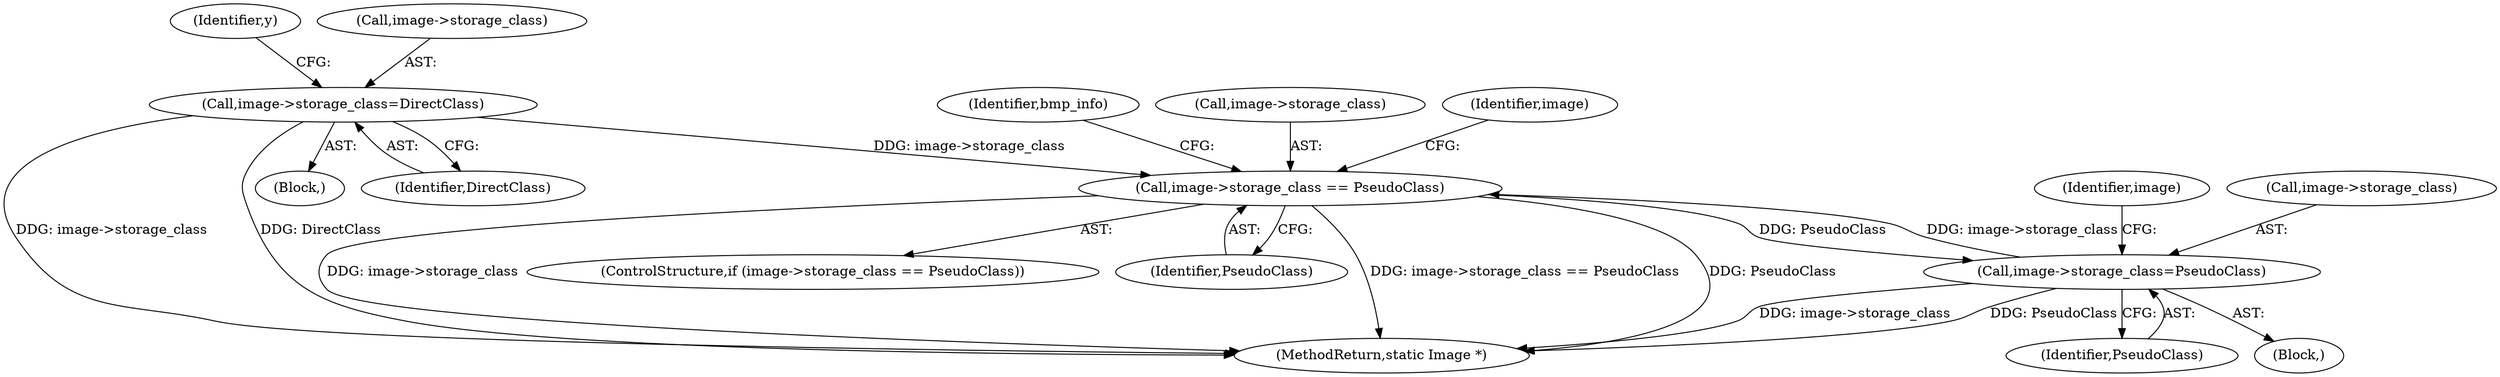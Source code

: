 digraph "0_ImageMagick_db0add932fb850d762b02604ca3053b7d7ab6deb@pointer" {
"1001533" [label="(Call,image->storage_class == PseudoClass)"];
"1002966" [label="(Call,image->storage_class=DirectClass)"];
"1001426" [label="(Call,image->storage_class=PseudoClass)"];
"1001533" [label="(Call,image->storage_class == PseudoClass)"];
"1001533" [label="(Call,image->storage_class == PseudoClass)"];
"1002973" [label="(Identifier,y)"];
"1002970" [label="(Identifier,DirectClass)"];
"1001433" [label="(Identifier,image)"];
"1001743" [label="(Identifier,bmp_info)"];
"1001534" [label="(Call,image->storage_class)"];
"1003945" [label="(MethodReturn,static Image *)"];
"1001544" [label="(Identifier,image)"];
"1001532" [label="(ControlStructure,if (image->storage_class == PseudoClass))"];
"1002930" [label="(Block,)"];
"1001430" [label="(Identifier,PseudoClass)"];
"1001427" [label="(Call,image->storage_class)"];
"1001537" [label="(Identifier,PseudoClass)"];
"1002967" [label="(Call,image->storage_class)"];
"1001424" [label="(Block,)"];
"1002966" [label="(Call,image->storage_class=DirectClass)"];
"1001426" [label="(Call,image->storage_class=PseudoClass)"];
"1001533" -> "1001532"  [label="AST: "];
"1001533" -> "1001537"  [label="CFG: "];
"1001534" -> "1001533"  [label="AST: "];
"1001537" -> "1001533"  [label="AST: "];
"1001544" -> "1001533"  [label="CFG: "];
"1001743" -> "1001533"  [label="CFG: "];
"1001533" -> "1003945"  [label="DDG: image->storage_class"];
"1001533" -> "1003945"  [label="DDG: PseudoClass"];
"1001533" -> "1003945"  [label="DDG: image->storage_class == PseudoClass"];
"1001533" -> "1001426"  [label="DDG: PseudoClass"];
"1002966" -> "1001533"  [label="DDG: image->storage_class"];
"1001426" -> "1001533"  [label="DDG: image->storage_class"];
"1002966" -> "1002930"  [label="AST: "];
"1002966" -> "1002970"  [label="CFG: "];
"1002967" -> "1002966"  [label="AST: "];
"1002970" -> "1002966"  [label="AST: "];
"1002973" -> "1002966"  [label="CFG: "];
"1002966" -> "1003945"  [label="DDG: image->storage_class"];
"1002966" -> "1003945"  [label="DDG: DirectClass"];
"1001426" -> "1001424"  [label="AST: "];
"1001426" -> "1001430"  [label="CFG: "];
"1001427" -> "1001426"  [label="AST: "];
"1001430" -> "1001426"  [label="AST: "];
"1001433" -> "1001426"  [label="CFG: "];
"1001426" -> "1003945"  [label="DDG: image->storage_class"];
"1001426" -> "1003945"  [label="DDG: PseudoClass"];
}
